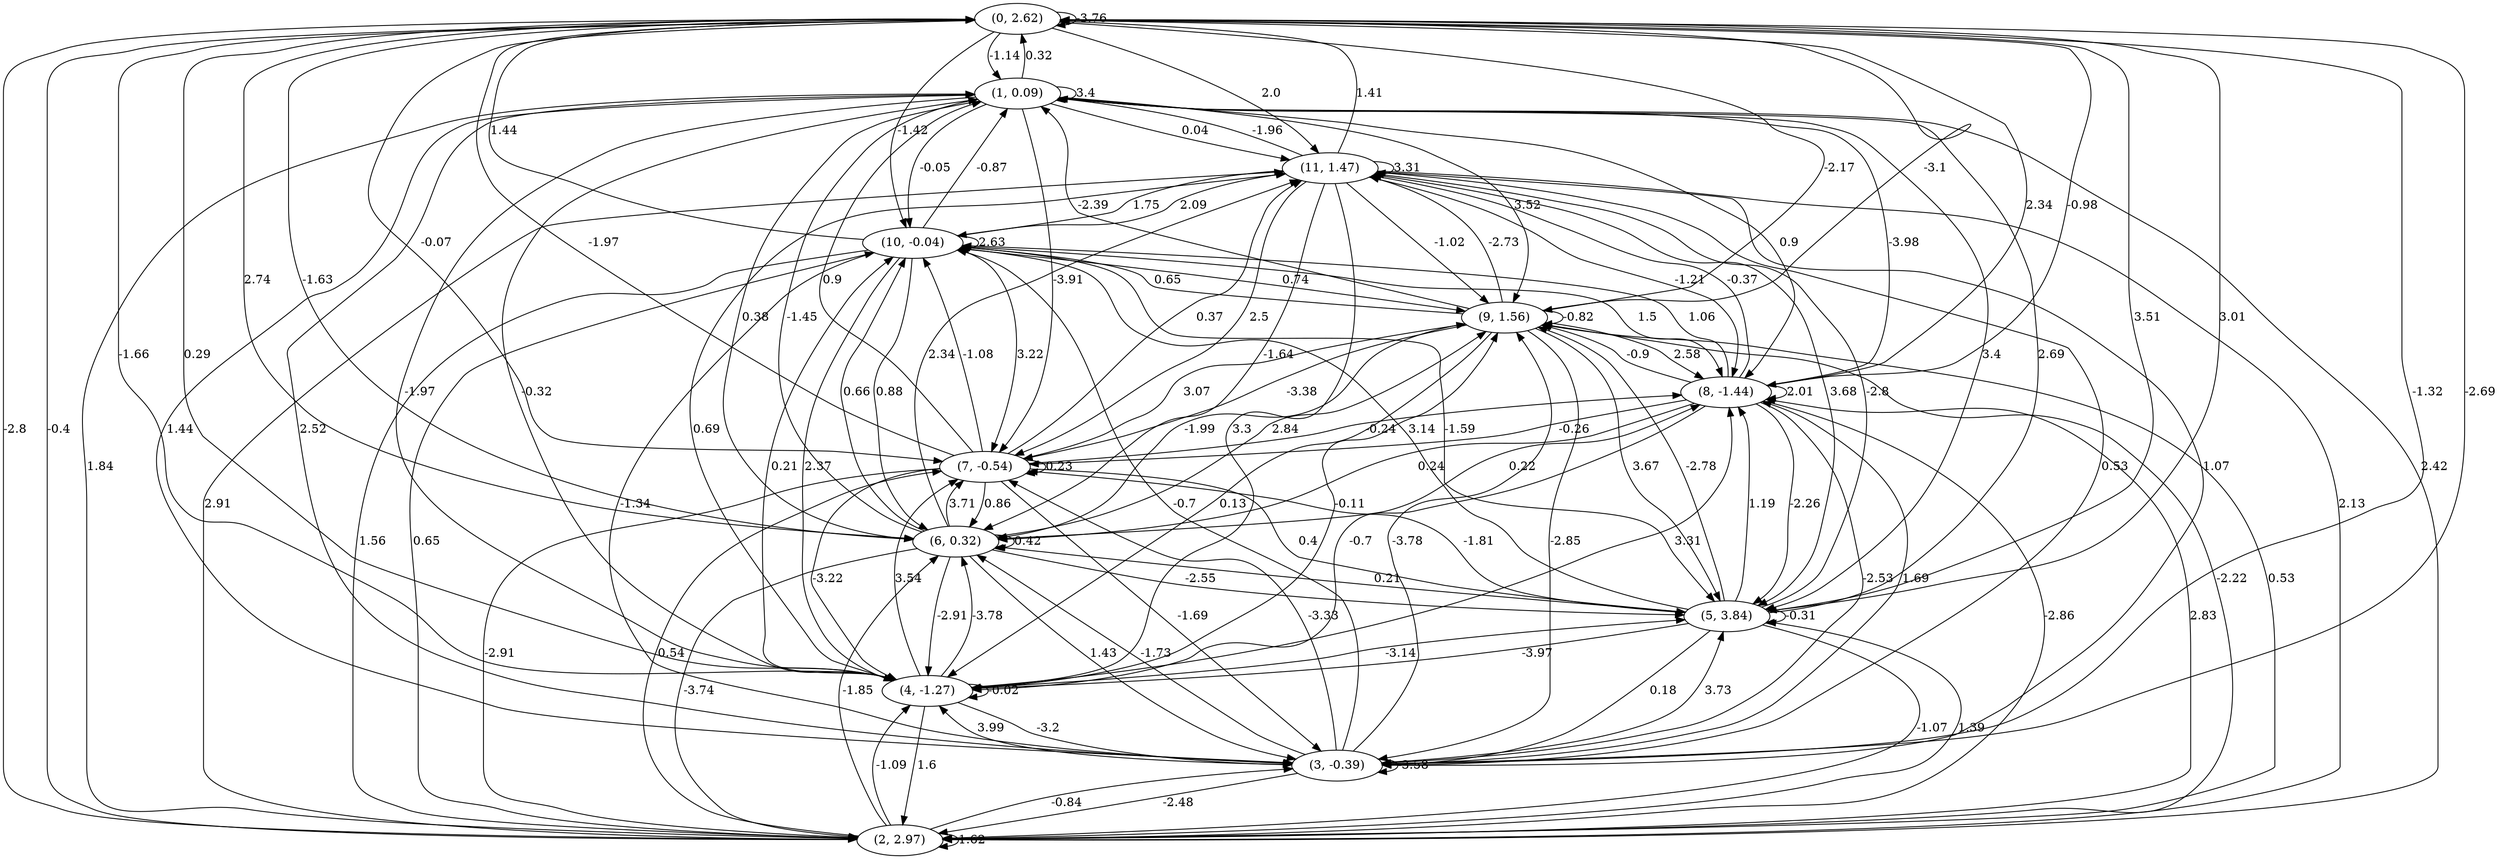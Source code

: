 digraph {
    0 [ label = "(0, 2.62)" ]
    1 [ label = "(1, 0.09)" ]
    2 [ label = "(2, 2.97)" ]
    3 [ label = "(3, -0.39)" ]
    4 [ label = "(4, -1.27)" ]
    5 [ label = "(5, 3.84)" ]
    6 [ label = "(6, 0.32)" ]
    7 [ label = "(7, -0.54)" ]
    8 [ label = "(8, -1.44)" ]
    9 [ label = "(9, 1.56)" ]
    10 [ label = "(10, -0.04)" ]
    11 [ label = "(11, 1.47)" ]
    0 -> 0 [ label = "-3.76" ]
    1 -> 1 [ label = "3.4" ]
    2 -> 2 [ label = "1.62" ]
    3 -> 3 [ label = "-3.58" ]
    4 -> 4 [ label = "-0.02" ]
    5 -> 5 [ label = "-0.31" ]
    6 -> 6 [ label = "0.42" ]
    7 -> 7 [ label = "0.23" ]
    8 -> 8 [ label = "2.01" ]
    9 -> 9 [ label = "-0.82" ]
    10 -> 10 [ label = "2.63" ]
    11 -> 11 [ label = "3.31" ]
    1 -> 0 [ label = "0.32" ]
    2 -> 0 [ label = "-0.4" ]
    3 -> 0 [ label = "-2.69" ]
    4 -> 0 [ label = "0.29" ]
    5 -> 0 [ label = "3.01" ]
    6 -> 0 [ label = "-1.63" ]
    7 -> 0 [ label = "-1.97" ]
    8 -> 0 [ label = "-0.98" ]
    9 -> 0 [ label = "-3.1" ]
    10 -> 0 [ label = "1.44" ]
    11 -> 0 [ label = "1.41" ]
    0 -> 1 [ label = "-1.14" ]
    2 -> 1 [ label = "1.84" ]
    3 -> 1 [ label = "2.52" ]
    4 -> 1 [ label = "-0.32" ]
    5 -> 1 [ label = "2.69" ]
    6 -> 1 [ label = "-1.45" ]
    7 -> 1 [ label = "0.9" ]
    8 -> 1 [ label = "-3.98" ]
    9 -> 1 [ label = "-2.39" ]
    10 -> 1 [ label = "-0.87" ]
    11 -> 1 [ label = "-1.96" ]
    0 -> 2 [ label = "-2.8" ]
    1 -> 2 [ label = "2.42" ]
    3 -> 2 [ label = "-2.48" ]
    4 -> 2 [ label = "1.6" ]
    5 -> 2 [ label = "-1.07" ]
    6 -> 2 [ label = "-3.74" ]
    7 -> 2 [ label = "-2.91" ]
    8 -> 2 [ label = "-2.86" ]
    9 -> 2 [ label = "-2.22" ]
    10 -> 2 [ label = "1.56" ]
    11 -> 2 [ label = "2.13" ]
    0 -> 3 [ label = "-1.32" ]
    1 -> 3 [ label = "1.44" ]
    2 -> 3 [ label = "-0.84" ]
    4 -> 3 [ label = "-3.2" ]
    5 -> 3 [ label = "0.18" ]
    6 -> 3 [ label = "1.43" ]
    7 -> 3 [ label = "-1.69" ]
    8 -> 3 [ label = "-2.53" ]
    9 -> 3 [ label = "-2.85" ]
    10 -> 3 [ label = "-1.34" ]
    11 -> 3 [ label = "1.07" ]
    0 -> 4 [ label = "-1.66" ]
    1 -> 4 [ label = "-1.97" ]
    2 -> 4 [ label = "-1.09" ]
    3 -> 4 [ label = "3.99" ]
    5 -> 4 [ label = "-3.97" ]
    6 -> 4 [ label = "-2.91" ]
    7 -> 4 [ label = "-3.22" ]
    8 -> 4 [ label = "-0.7" ]
    9 -> 4 [ label = "0.13" ]
    10 -> 4 [ label = "2.37" ]
    11 -> 4 [ label = "3.3" ]
    0 -> 5 [ label = "3.51" ]
    1 -> 5 [ label = "3.4" ]
    2 -> 5 [ label = "1.39" ]
    3 -> 5 [ label = "3.73" ]
    4 -> 5 [ label = "-3.14" ]
    6 -> 5 [ label = "-2.55" ]
    7 -> 5 [ label = "0.4" ]
    8 -> 5 [ label = "-2.26" ]
    9 -> 5 [ label = "3.67" ]
    10 -> 5 [ label = "-1.59" ]
    11 -> 5 [ label = "3.68" ]
    0 -> 6 [ label = "2.74" ]
    1 -> 6 [ label = "0.38" ]
    2 -> 6 [ label = "-1.85" ]
    3 -> 6 [ label = "-1.73" ]
    4 -> 6 [ label = "-3.78" ]
    5 -> 6 [ label = "0.21" ]
    7 -> 6 [ label = "0.86" ]
    8 -> 6 [ label = "0.24" ]
    9 -> 6 [ label = "-1.99" ]
    10 -> 6 [ label = "0.88" ]
    11 -> 6 [ label = "-1.64" ]
    0 -> 7 [ label = "-0.07" ]
    1 -> 7 [ label = "-3.91" ]
    2 -> 7 [ label = "0.54" ]
    3 -> 7 [ label = "-3.33" ]
    4 -> 7 [ label = "3.54" ]
    5 -> 7 [ label = "-1.81" ]
    6 -> 7 [ label = "3.71" ]
    8 -> 7 [ label = "-0.26" ]
    9 -> 7 [ label = "-3.38" ]
    10 -> 7 [ label = "3.22" ]
    11 -> 7 [ label = "2.5" ]
    0 -> 8 [ label = "2.34" ]
    1 -> 8 [ label = "0.9" ]
    2 -> 8 [ label = "2.83" ]
    3 -> 8 [ label = "1.69" ]
    4 -> 8 [ label = "3.31" ]
    5 -> 8 [ label = "1.19" ]
    6 -> 8 [ label = "0.22" ]
    7 -> 8 [ label = "-0.24" ]
    9 -> 8 [ label = "2.58" ]
    10 -> 8 [ label = "1.5" ]
    11 -> 8 [ label = "-1.21" ]
    0 -> 9 [ label = "-2.17" ]
    1 -> 9 [ label = "3.52" ]
    2 -> 9 [ label = "0.53" ]
    3 -> 9 [ label = "-3.78" ]
    4 -> 9 [ label = "-0.11" ]
    5 -> 9 [ label = "-2.78" ]
    6 -> 9 [ label = "2.84" ]
    7 -> 9 [ label = "3.07" ]
    8 -> 9 [ label = "-0.9" ]
    10 -> 9 [ label = "0.74" ]
    11 -> 9 [ label = "-1.02" ]
    0 -> 10 [ label = "-1.42" ]
    1 -> 10 [ label = "-0.05" ]
    2 -> 10 [ label = "0.65" ]
    3 -> 10 [ label = "-0.7" ]
    4 -> 10 [ label = "0.21" ]
    5 -> 10 [ label = "3.14" ]
    6 -> 10 [ label = "0.66" ]
    7 -> 10 [ label = "-1.08" ]
    8 -> 10 [ label = "1.06" ]
    9 -> 10 [ label = "0.65" ]
    11 -> 10 [ label = "1.75" ]
    0 -> 11 [ label = "2.0" ]
    1 -> 11 [ label = "0.04" ]
    2 -> 11 [ label = "2.91" ]
    3 -> 11 [ label = "0.53" ]
    4 -> 11 [ label = "0.69" ]
    5 -> 11 [ label = "-2.8" ]
    6 -> 11 [ label = "2.34" ]
    7 -> 11 [ label = "0.37" ]
    8 -> 11 [ label = "-0.37" ]
    9 -> 11 [ label = "-2.73" ]
    10 -> 11 [ label = "2.09" ]
}

